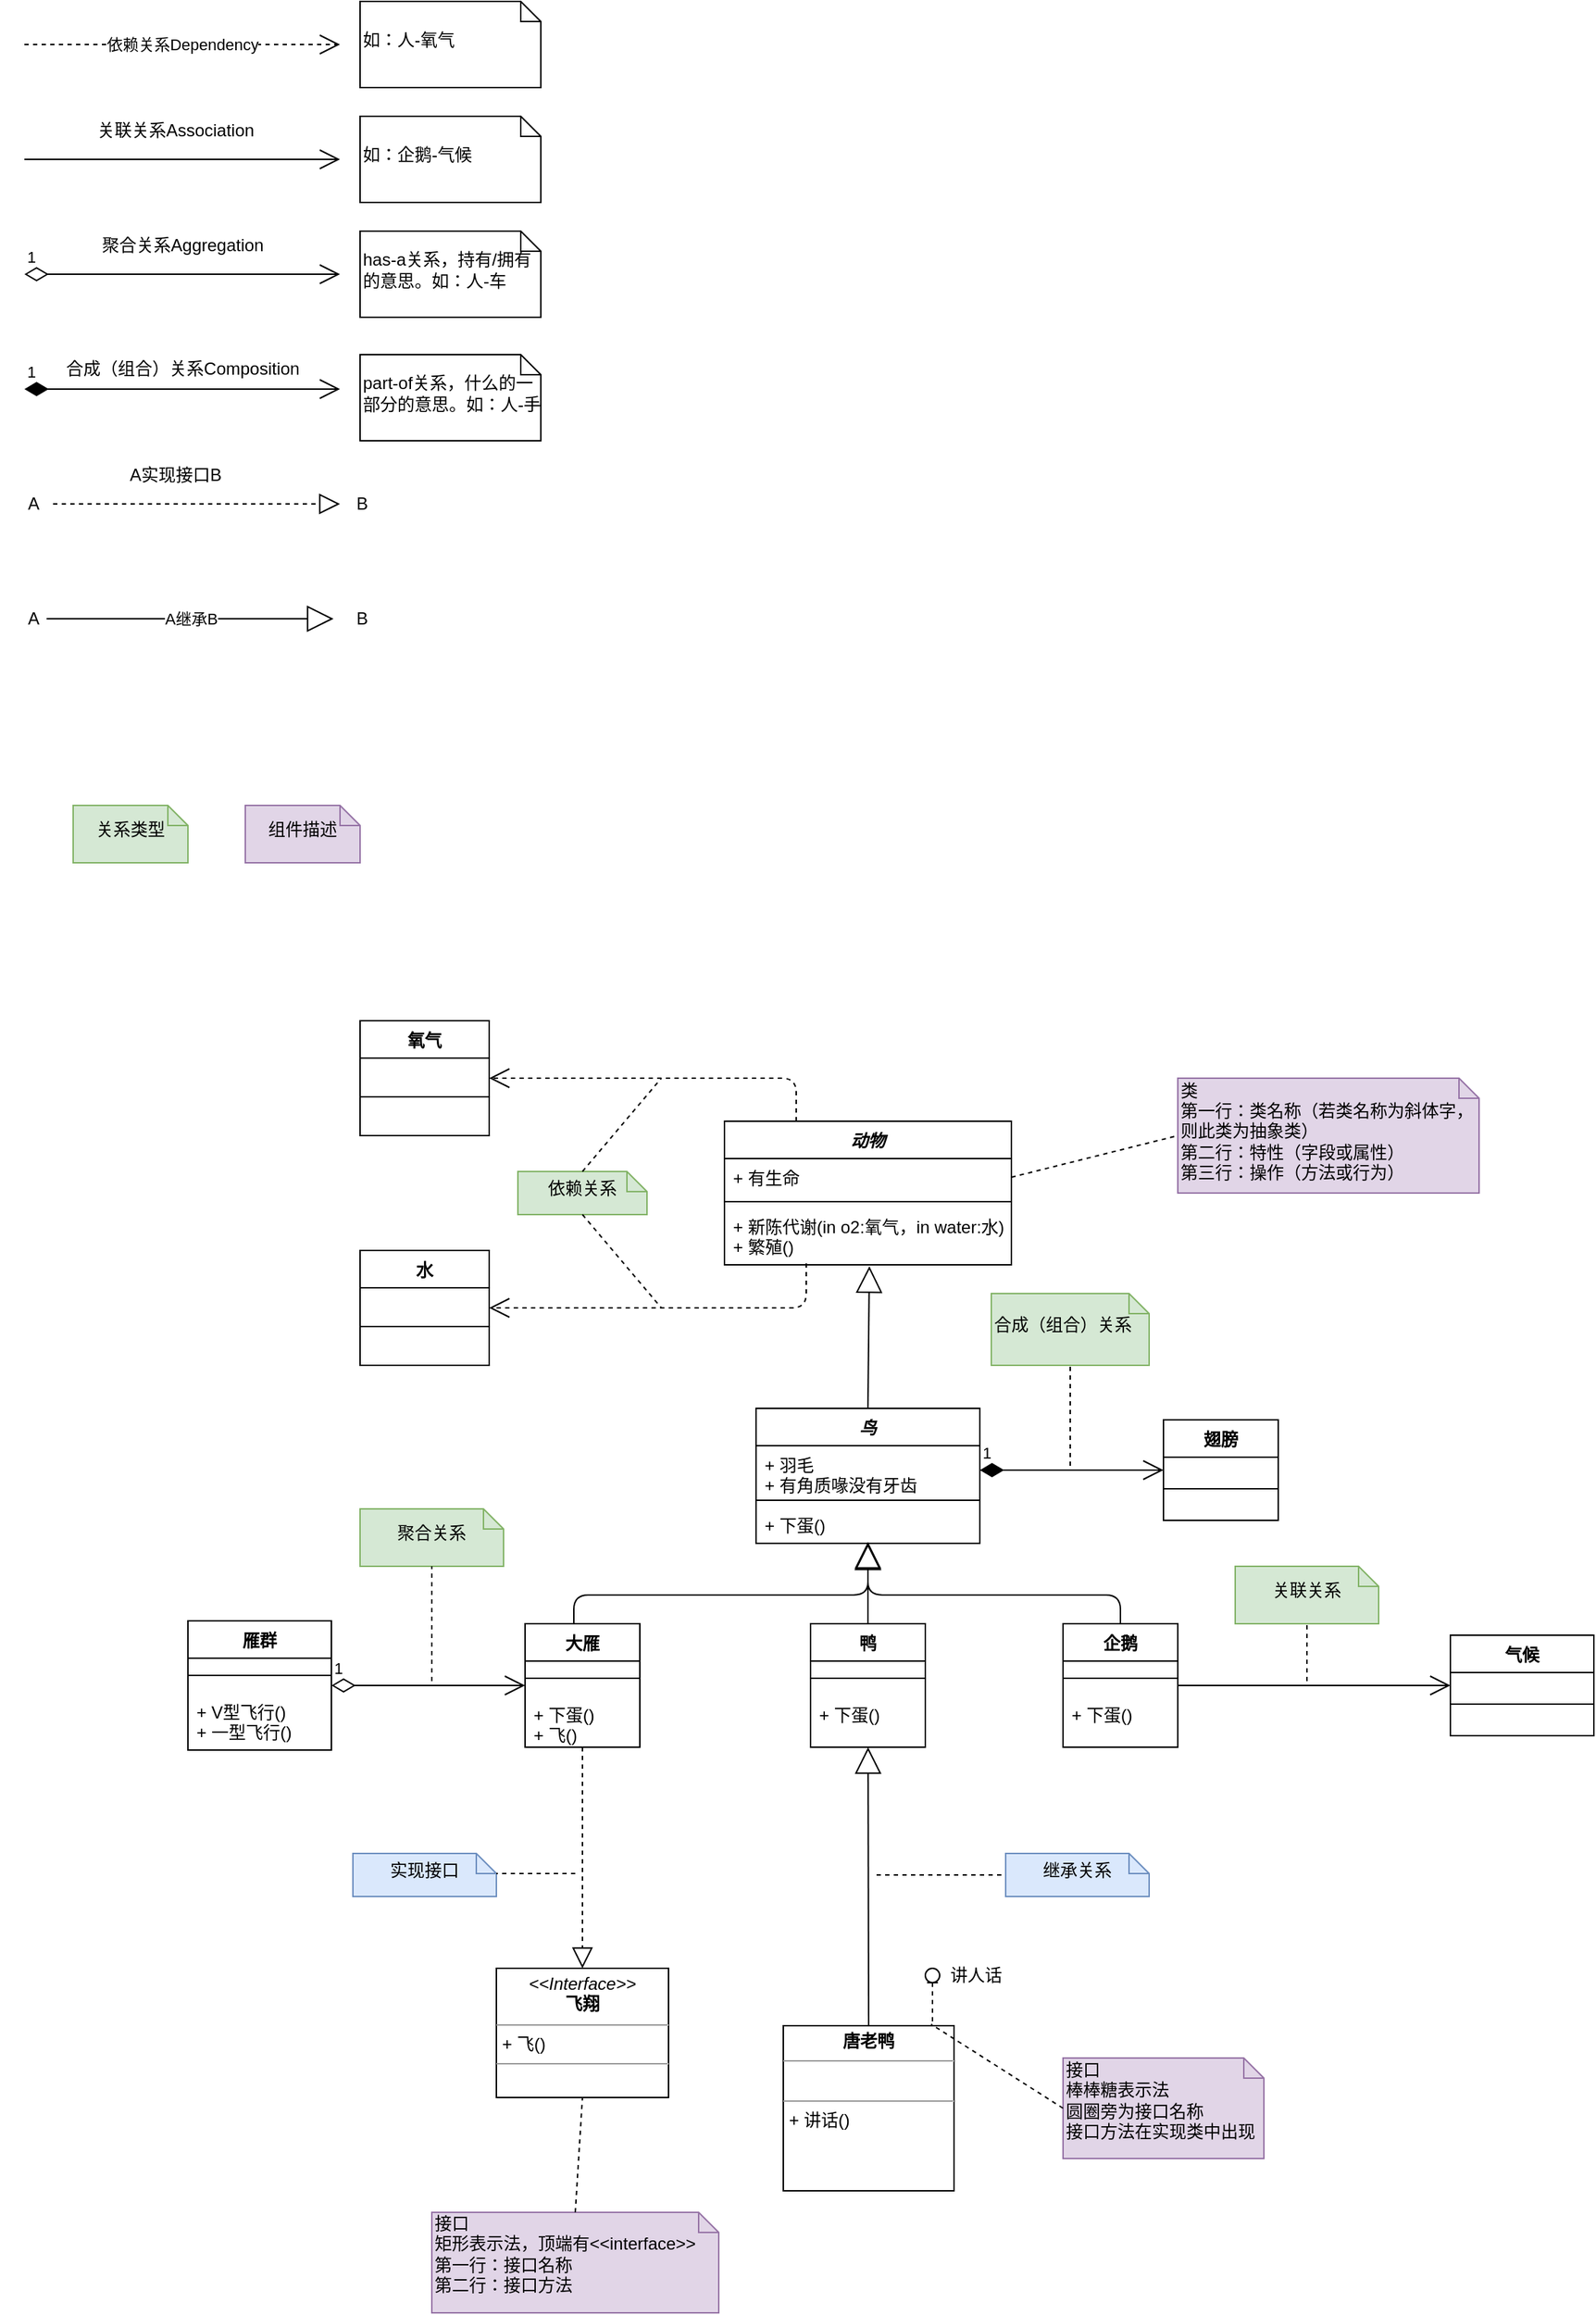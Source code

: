 <mxfile version="12.7.0" type="github">
  <diagram id="C5RBs43oDa-KdzZeNtuy" name="Page-1">
    <mxGraphModel dx="1185" dy="662" grid="1" gridSize="10" guides="1" tooltips="1" connect="1" arrows="1" fold="1" page="1" pageScale="1" pageWidth="1169" pageHeight="1654" math="0" shadow="0">
      <root>
        <mxCell id="WIyWlLk6GJQsqaUBKTNV-0"/>
        <mxCell id="WIyWlLk6GJQsqaUBKTNV-1" parent="WIyWlLk6GJQsqaUBKTNV-0"/>
        <mxCell id="FqXf1TU0Tz_ZIfCKbDEV-4" value="动物" style="swimlane;fontStyle=3;align=center;verticalAlign=top;childLayout=stackLayout;horizontal=1;startSize=26;horizontalStack=0;resizeParent=1;resizeParentMax=0;resizeLast=0;collapsible=1;marginBottom=0;" vertex="1" parent="WIyWlLk6GJQsqaUBKTNV-1">
          <mxGeometry x="508" y="790" width="200" height="100" as="geometry"/>
        </mxCell>
        <mxCell id="FqXf1TU0Tz_ZIfCKbDEV-5" value="+ 有生命" style="text;strokeColor=none;fillColor=none;align=left;verticalAlign=top;spacingLeft=4;spacingRight=4;overflow=hidden;rotatable=0;points=[[0,0.5],[1,0.5]];portConstraint=eastwest;" vertex="1" parent="FqXf1TU0Tz_ZIfCKbDEV-4">
          <mxGeometry y="26" width="200" height="26" as="geometry"/>
        </mxCell>
        <mxCell id="FqXf1TU0Tz_ZIfCKbDEV-6" value="" style="line;strokeWidth=1;fillColor=none;align=left;verticalAlign=middle;spacingTop=-1;spacingLeft=3;spacingRight=3;rotatable=0;labelPosition=right;points=[];portConstraint=eastwest;" vertex="1" parent="FqXf1TU0Tz_ZIfCKbDEV-4">
          <mxGeometry y="52" width="200" height="8" as="geometry"/>
        </mxCell>
        <mxCell id="FqXf1TU0Tz_ZIfCKbDEV-7" value="+ 新陈代谢(in o2:氧气，in water:水)&#xa;+ 繁殖()" style="text;strokeColor=none;fillColor=none;align=left;verticalAlign=top;spacingLeft=4;spacingRight=4;overflow=hidden;rotatable=0;points=[[0,0.5],[1,0.5]];portConstraint=eastwest;" vertex="1" parent="FqXf1TU0Tz_ZIfCKbDEV-4">
          <mxGeometry y="60" width="200" height="40" as="geometry"/>
        </mxCell>
        <mxCell id="FqXf1TU0Tz_ZIfCKbDEV-8" value="氧气" style="swimlane;fontStyle=1;align=center;verticalAlign=top;childLayout=stackLayout;horizontal=1;startSize=26;horizontalStack=0;resizeParent=1;resizeParentMax=0;resizeLast=0;collapsible=1;marginBottom=0;" vertex="1" parent="WIyWlLk6GJQsqaUBKTNV-1">
          <mxGeometry x="254" y="720" width="90" height="80" as="geometry"/>
        </mxCell>
        <mxCell id="FqXf1TU0Tz_ZIfCKbDEV-10" value="" style="line;strokeWidth=1;fillColor=none;align=left;verticalAlign=middle;spacingTop=-1;spacingLeft=3;spacingRight=3;rotatable=0;labelPosition=right;points=[];portConstraint=eastwest;" vertex="1" parent="FqXf1TU0Tz_ZIfCKbDEV-8">
          <mxGeometry y="26" width="90" height="54" as="geometry"/>
        </mxCell>
        <mxCell id="FqXf1TU0Tz_ZIfCKbDEV-13" value="水" style="swimlane;fontStyle=1;align=center;verticalAlign=top;childLayout=stackLayout;horizontal=1;startSize=26;horizontalStack=0;resizeParent=1;resizeParentMax=0;resizeLast=0;collapsible=1;marginBottom=0;" vertex="1" parent="WIyWlLk6GJQsqaUBKTNV-1">
          <mxGeometry x="254" y="880" width="90" height="80" as="geometry"/>
        </mxCell>
        <mxCell id="FqXf1TU0Tz_ZIfCKbDEV-14" value="" style="line;strokeWidth=1;fillColor=none;align=left;verticalAlign=middle;spacingTop=-1;spacingLeft=3;spacingRight=3;rotatable=0;labelPosition=right;points=[];portConstraint=eastwest;" vertex="1" parent="FqXf1TU0Tz_ZIfCKbDEV-13">
          <mxGeometry y="26" width="90" height="54" as="geometry"/>
        </mxCell>
        <mxCell id="FqXf1TU0Tz_ZIfCKbDEV-15" value="" style="endArrow=open;endSize=12;dashed=1;html=1;exitX=0.285;exitY=0.975;exitDx=0;exitDy=0;exitPerimeter=0;entryX=1;entryY=0.5;entryDx=0;entryDy=0;" edge="1" parent="WIyWlLk6GJQsqaUBKTNV-1" source="FqXf1TU0Tz_ZIfCKbDEV-7" target="FqXf1TU0Tz_ZIfCKbDEV-13">
          <mxGeometry width="160" relative="1" as="geometry">
            <mxPoint x="254" y="1010" as="sourcePoint"/>
            <mxPoint x="414" y="1010" as="targetPoint"/>
            <Array as="points">
              <mxPoint x="565" y="920"/>
            </Array>
          </mxGeometry>
        </mxCell>
        <mxCell id="FqXf1TU0Tz_ZIfCKbDEV-16" value="" style="endArrow=open;endSize=12;dashed=1;html=1;exitX=0.25;exitY=0;exitDx=0;exitDy=0;entryX=1;entryY=0.5;entryDx=0;entryDy=0;" edge="1" parent="WIyWlLk6GJQsqaUBKTNV-1" source="FqXf1TU0Tz_ZIfCKbDEV-4" target="FqXf1TU0Tz_ZIfCKbDEV-8">
          <mxGeometry width="160" relative="1" as="geometry">
            <mxPoint x="534" y="750" as="sourcePoint"/>
            <mxPoint x="374" y="750" as="targetPoint"/>
            <Array as="points">
              <mxPoint x="558" y="760"/>
            </Array>
          </mxGeometry>
        </mxCell>
        <mxCell id="FqXf1TU0Tz_ZIfCKbDEV-17" value="依赖关系" style="shape=note;whiteSpace=wrap;html=1;size=14;verticalAlign=middle;align=center;spacingTop=-6;fillColor=#d5e8d4;strokeColor=#82b366;" vertex="1" parent="WIyWlLk6GJQsqaUBKTNV-1">
          <mxGeometry x="364" y="825" width="90" height="30" as="geometry"/>
        </mxCell>
        <mxCell id="FqXf1TU0Tz_ZIfCKbDEV-18" value="" style="endArrow=none;dashed=1;html=1;exitX=0.5;exitY=0;exitDx=0;exitDy=0;exitPerimeter=0;" edge="1" parent="WIyWlLk6GJQsqaUBKTNV-1" source="FqXf1TU0Tz_ZIfCKbDEV-17">
          <mxGeometry width="50" height="50" relative="1" as="geometry">
            <mxPoint x="404" y="825" as="sourcePoint"/>
            <mxPoint x="464" y="760" as="targetPoint"/>
          </mxGeometry>
        </mxCell>
        <mxCell id="FqXf1TU0Tz_ZIfCKbDEV-19" value="" style="endArrow=none;dashed=1;html=1;exitX=0.5;exitY=1;exitDx=0;exitDy=0;exitPerimeter=0;" edge="1" parent="WIyWlLk6GJQsqaUBKTNV-1" source="FqXf1TU0Tz_ZIfCKbDEV-17">
          <mxGeometry width="50" height="50" relative="1" as="geometry">
            <mxPoint x="414" y="835" as="sourcePoint"/>
            <mxPoint x="464" y="920" as="targetPoint"/>
          </mxGeometry>
        </mxCell>
        <mxCell id="FqXf1TU0Tz_ZIfCKbDEV-20" value="类&lt;br&gt;第一行：类名称（若类名称为斜体字，则此类为抽象类）&lt;br&gt;第二行：特性（字段或属性）&lt;br&gt;第三行：操作（方法或行为）" style="shape=note;whiteSpace=wrap;html=1;size=14;verticalAlign=middle;align=left;spacingTop=-6;fillColor=#e1d5e7;strokeColor=#9673a6;" vertex="1" parent="WIyWlLk6GJQsqaUBKTNV-1">
          <mxGeometry x="824" y="760" width="210" height="80" as="geometry"/>
        </mxCell>
        <mxCell id="FqXf1TU0Tz_ZIfCKbDEV-21" value="" style="endArrow=none;dashed=1;html=1;entryX=0;entryY=0.5;entryDx=0;entryDy=0;entryPerimeter=0;exitX=1;exitY=0.5;exitDx=0;exitDy=0;" edge="1" parent="WIyWlLk6GJQsqaUBKTNV-1" source="FqXf1TU0Tz_ZIfCKbDEV-5" target="FqXf1TU0Tz_ZIfCKbDEV-20">
          <mxGeometry width="50" height="50" relative="1" as="geometry">
            <mxPoint x="254" y="1030" as="sourcePoint"/>
            <mxPoint x="304" y="980" as="targetPoint"/>
          </mxGeometry>
        </mxCell>
        <mxCell id="FqXf1TU0Tz_ZIfCKbDEV-22" value="鸟" style="swimlane;fontStyle=3;align=center;verticalAlign=top;childLayout=stackLayout;horizontal=1;startSize=26;horizontalStack=0;resizeParent=1;resizeParentMax=0;resizeLast=0;collapsible=1;marginBottom=0;" vertex="1" parent="WIyWlLk6GJQsqaUBKTNV-1">
          <mxGeometry x="530" y="990" width="156" height="94" as="geometry"/>
        </mxCell>
        <mxCell id="FqXf1TU0Tz_ZIfCKbDEV-23" value="+ 羽毛&#xa;+ 有角质喙没有牙齿" style="text;strokeColor=none;fillColor=none;align=left;verticalAlign=top;spacingLeft=4;spacingRight=4;overflow=hidden;rotatable=0;points=[[0,0.5],[1,0.5]];portConstraint=eastwest;" vertex="1" parent="FqXf1TU0Tz_ZIfCKbDEV-22">
          <mxGeometry y="26" width="156" height="34" as="geometry"/>
        </mxCell>
        <mxCell id="FqXf1TU0Tz_ZIfCKbDEV-24" value="" style="line;strokeWidth=1;fillColor=none;align=left;verticalAlign=middle;spacingTop=-1;spacingLeft=3;spacingRight=3;rotatable=0;labelPosition=right;points=[];portConstraint=eastwest;" vertex="1" parent="FqXf1TU0Tz_ZIfCKbDEV-22">
          <mxGeometry y="60" width="156" height="8" as="geometry"/>
        </mxCell>
        <mxCell id="FqXf1TU0Tz_ZIfCKbDEV-25" value="+ 下蛋()" style="text;strokeColor=none;fillColor=none;align=left;verticalAlign=top;spacingLeft=4;spacingRight=4;overflow=hidden;rotatable=0;points=[[0,0.5],[1,0.5]];portConstraint=eastwest;" vertex="1" parent="FqXf1TU0Tz_ZIfCKbDEV-22">
          <mxGeometry y="68" width="156" height="26" as="geometry"/>
        </mxCell>
        <mxCell id="FqXf1TU0Tz_ZIfCKbDEV-27" value="翅膀" style="swimlane;fontStyle=1;align=center;verticalAlign=top;childLayout=stackLayout;horizontal=1;startSize=26;horizontalStack=0;resizeParent=1;resizeParentMax=0;resizeLast=0;collapsible=1;marginBottom=0;" vertex="1" parent="WIyWlLk6GJQsqaUBKTNV-1">
          <mxGeometry x="814" y="998" width="80" height="70" as="geometry"/>
        </mxCell>
        <mxCell id="FqXf1TU0Tz_ZIfCKbDEV-29" value="" style="line;strokeWidth=1;fillColor=none;align=left;verticalAlign=middle;spacingTop=-1;spacingLeft=3;spacingRight=3;rotatable=0;labelPosition=right;points=[];portConstraint=eastwest;" vertex="1" parent="FqXf1TU0Tz_ZIfCKbDEV-27">
          <mxGeometry y="26" width="80" height="44" as="geometry"/>
        </mxCell>
        <mxCell id="FqXf1TU0Tz_ZIfCKbDEV-37" value="1" style="endArrow=open;html=1;endSize=12;startArrow=diamondThin;startSize=14;startFill=1;edgeStyle=orthogonalEdgeStyle;align=left;verticalAlign=bottom;exitX=1;exitY=0.5;exitDx=0;exitDy=0;entryX=0;entryY=0.5;entryDx=0;entryDy=0;" edge="1" parent="WIyWlLk6GJQsqaUBKTNV-1" source="FqXf1TU0Tz_ZIfCKbDEV-23" target="FqXf1TU0Tz_ZIfCKbDEV-27">
          <mxGeometry x="-1" y="3" relative="1" as="geometry">
            <mxPoint x="254" y="1110" as="sourcePoint"/>
            <mxPoint x="414" y="1110" as="targetPoint"/>
          </mxGeometry>
        </mxCell>
        <mxCell id="FqXf1TU0Tz_ZIfCKbDEV-40" value="合成（组合）关系" style="shape=note;whiteSpace=wrap;html=1;size=14;verticalAlign=middle;align=left;spacingTop=-6;fillColor=#d5e8d4;strokeColor=#82b366;" vertex="1" parent="WIyWlLk6GJQsqaUBKTNV-1">
          <mxGeometry x="694" y="910" width="110" height="50" as="geometry"/>
        </mxCell>
        <mxCell id="FqXf1TU0Tz_ZIfCKbDEV-41" value="" style="endArrow=none;dashed=1;html=1;entryX=0.5;entryY=1;entryDx=0;entryDy=0;entryPerimeter=0;" edge="1" parent="WIyWlLk6GJQsqaUBKTNV-1" target="FqXf1TU0Tz_ZIfCKbDEV-40">
          <mxGeometry width="50" height="50" relative="1" as="geometry">
            <mxPoint x="749" y="1030" as="sourcePoint"/>
            <mxPoint x="304" y="1110" as="targetPoint"/>
          </mxGeometry>
        </mxCell>
        <mxCell id="FqXf1TU0Tz_ZIfCKbDEV-54" value="大雁" style="swimlane;fontStyle=1;align=center;verticalAlign=top;childLayout=stackLayout;horizontal=1;startSize=26;horizontalStack=0;resizeParent=1;resizeParentMax=0;resizeLast=0;collapsible=1;marginBottom=0;" vertex="1" parent="WIyWlLk6GJQsqaUBKTNV-1">
          <mxGeometry x="369" y="1140" width="80" height="86" as="geometry"/>
        </mxCell>
        <mxCell id="FqXf1TU0Tz_ZIfCKbDEV-56" value="" style="line;strokeWidth=1;fillColor=none;align=left;verticalAlign=middle;spacingTop=-1;spacingLeft=3;spacingRight=3;rotatable=0;labelPosition=right;points=[];portConstraint=eastwest;" vertex="1" parent="FqXf1TU0Tz_ZIfCKbDEV-54">
          <mxGeometry y="26" width="80" height="24" as="geometry"/>
        </mxCell>
        <mxCell id="FqXf1TU0Tz_ZIfCKbDEV-57" value="+ 下蛋()&#xa;+ 飞()" style="text;strokeColor=none;fillColor=none;align=left;verticalAlign=top;spacingLeft=4;spacingRight=4;overflow=hidden;rotatable=0;points=[[0,0.5],[1,0.5]];portConstraint=eastwest;" vertex="1" parent="FqXf1TU0Tz_ZIfCKbDEV-54">
          <mxGeometry y="50" width="80" height="36" as="geometry"/>
        </mxCell>
        <mxCell id="FqXf1TU0Tz_ZIfCKbDEV-58" value="" style="endArrow=block;endSize=16;endFill=0;html=1;entryX=0.505;entryY=1.025;entryDx=0;entryDy=0;entryPerimeter=0;exitX=0.5;exitY=0;exitDx=0;exitDy=0;" edge="1" parent="WIyWlLk6GJQsqaUBKTNV-1" source="FqXf1TU0Tz_ZIfCKbDEV-22" target="FqXf1TU0Tz_ZIfCKbDEV-7">
          <mxGeometry width="160" relative="1" as="geometry">
            <mxPoint x="254" y="1220" as="sourcePoint"/>
            <mxPoint x="414" y="1220" as="targetPoint"/>
          </mxGeometry>
        </mxCell>
        <mxCell id="FqXf1TU0Tz_ZIfCKbDEV-59" value="" style="endArrow=block;endSize=16;endFill=0;html=1;entryX=0.5;entryY=1;entryDx=0;entryDy=0;entryPerimeter=0;exitX=0.425;exitY=0;exitDx=0;exitDy=0;exitPerimeter=0;" edge="1" parent="WIyWlLk6GJQsqaUBKTNV-1" source="FqXf1TU0Tz_ZIfCKbDEV-54" target="FqXf1TU0Tz_ZIfCKbDEV-25">
          <mxGeometry width="160" relative="1" as="geometry">
            <mxPoint x="254" y="1220" as="sourcePoint"/>
            <mxPoint x="414" y="1220" as="targetPoint"/>
            <Array as="points">
              <mxPoint x="403" y="1120"/>
              <mxPoint x="608" y="1120"/>
            </Array>
          </mxGeometry>
        </mxCell>
        <mxCell id="FqXf1TU0Tz_ZIfCKbDEV-60" value="鸭" style="swimlane;fontStyle=1;align=center;verticalAlign=top;childLayout=stackLayout;horizontal=1;startSize=26;horizontalStack=0;resizeParent=1;resizeParentMax=0;resizeLast=0;collapsible=1;marginBottom=0;" vertex="1" parent="WIyWlLk6GJQsqaUBKTNV-1">
          <mxGeometry x="568" y="1140" width="80" height="86" as="geometry"/>
        </mxCell>
        <mxCell id="FqXf1TU0Tz_ZIfCKbDEV-61" value="" style="line;strokeWidth=1;fillColor=none;align=left;verticalAlign=middle;spacingTop=-1;spacingLeft=3;spacingRight=3;rotatable=0;labelPosition=right;points=[];portConstraint=eastwest;" vertex="1" parent="FqXf1TU0Tz_ZIfCKbDEV-60">
          <mxGeometry y="26" width="80" height="24" as="geometry"/>
        </mxCell>
        <mxCell id="FqXf1TU0Tz_ZIfCKbDEV-62" value="+ 下蛋()" style="text;strokeColor=none;fillColor=none;align=left;verticalAlign=top;spacingLeft=4;spacingRight=4;overflow=hidden;rotatable=0;points=[[0,0.5],[1,0.5]];portConstraint=eastwest;" vertex="1" parent="FqXf1TU0Tz_ZIfCKbDEV-60">
          <mxGeometry y="50" width="80" height="36" as="geometry"/>
        </mxCell>
        <mxCell id="FqXf1TU0Tz_ZIfCKbDEV-63" value="企鹅" style="swimlane;fontStyle=1;align=center;verticalAlign=top;childLayout=stackLayout;horizontal=1;startSize=26;horizontalStack=0;resizeParent=1;resizeParentMax=0;resizeLast=0;collapsible=1;marginBottom=0;" vertex="1" parent="WIyWlLk6GJQsqaUBKTNV-1">
          <mxGeometry x="744" y="1140" width="80" height="86" as="geometry"/>
        </mxCell>
        <mxCell id="FqXf1TU0Tz_ZIfCKbDEV-64" value="" style="line;strokeWidth=1;fillColor=none;align=left;verticalAlign=middle;spacingTop=-1;spacingLeft=3;spacingRight=3;rotatable=0;labelPosition=right;points=[];portConstraint=eastwest;" vertex="1" parent="FqXf1TU0Tz_ZIfCKbDEV-63">
          <mxGeometry y="26" width="80" height="24" as="geometry"/>
        </mxCell>
        <mxCell id="FqXf1TU0Tz_ZIfCKbDEV-65" value="+ 下蛋()" style="text;strokeColor=none;fillColor=none;align=left;verticalAlign=top;spacingLeft=4;spacingRight=4;overflow=hidden;rotatable=0;points=[[0,0.5],[1,0.5]];portConstraint=eastwest;" vertex="1" parent="FqXf1TU0Tz_ZIfCKbDEV-63">
          <mxGeometry y="50" width="80" height="36" as="geometry"/>
        </mxCell>
        <mxCell id="FqXf1TU0Tz_ZIfCKbDEV-66" value="" style="endArrow=block;endSize=16;endFill=0;html=1;entryX=0.5;entryY=0.962;entryDx=0;entryDy=0;entryPerimeter=0;exitX=0.5;exitY=0;exitDx=0;exitDy=0;" edge="1" parent="WIyWlLk6GJQsqaUBKTNV-1" source="FqXf1TU0Tz_ZIfCKbDEV-60" target="FqXf1TU0Tz_ZIfCKbDEV-25">
          <mxGeometry width="160" relative="1" as="geometry">
            <mxPoint x="254" y="1250" as="sourcePoint"/>
            <mxPoint x="604" y="1090" as="targetPoint"/>
          </mxGeometry>
        </mxCell>
        <mxCell id="FqXf1TU0Tz_ZIfCKbDEV-67" value="" style="endArrow=block;endSize=16;endFill=0;html=1;exitX=0.5;exitY=0;exitDx=0;exitDy=0;" edge="1" parent="WIyWlLk6GJQsqaUBKTNV-1" source="FqXf1TU0Tz_ZIfCKbDEV-63" target="FqXf1TU0Tz_ZIfCKbDEV-25">
          <mxGeometry x="0.14" width="160" relative="1" as="geometry">
            <mxPoint x="254" y="1250" as="sourcePoint"/>
            <mxPoint x="414" y="1250" as="targetPoint"/>
            <Array as="points">
              <mxPoint x="784" y="1120"/>
              <mxPoint x="608" y="1120"/>
            </Array>
            <mxPoint as="offset"/>
          </mxGeometry>
        </mxCell>
        <mxCell id="FqXf1TU0Tz_ZIfCKbDEV-68" value="气候" style="swimlane;fontStyle=1;align=center;verticalAlign=top;childLayout=stackLayout;horizontal=1;startSize=26;horizontalStack=0;resizeParent=1;resizeParentMax=0;resizeLast=0;collapsible=1;marginBottom=0;" vertex="1" parent="WIyWlLk6GJQsqaUBKTNV-1">
          <mxGeometry x="1014" y="1148" width="100" height="70" as="geometry"/>
        </mxCell>
        <mxCell id="FqXf1TU0Tz_ZIfCKbDEV-70" value="" style="line;strokeWidth=1;fillColor=none;align=left;verticalAlign=middle;spacingTop=-1;spacingLeft=3;spacingRight=3;rotatable=0;labelPosition=right;points=[];portConstraint=eastwest;" vertex="1" parent="FqXf1TU0Tz_ZIfCKbDEV-68">
          <mxGeometry y="26" width="100" height="44" as="geometry"/>
        </mxCell>
        <mxCell id="FqXf1TU0Tz_ZIfCKbDEV-73" value="关联关系" style="shape=note;whiteSpace=wrap;html=1;size=14;verticalAlign=middle;align=center;spacingTop=-6;fillColor=#d5e8d4;strokeColor=#82b366;" vertex="1" parent="WIyWlLk6GJQsqaUBKTNV-1">
          <mxGeometry x="864" y="1100" width="100" height="40" as="geometry"/>
        </mxCell>
        <mxCell id="FqXf1TU0Tz_ZIfCKbDEV-74" value="" style="endArrow=none;dashed=1;html=1;entryX=0.5;entryY=1;entryDx=0;entryDy=0;entryPerimeter=0;" edge="1" parent="WIyWlLk6GJQsqaUBKTNV-1" target="FqXf1TU0Tz_ZIfCKbDEV-73">
          <mxGeometry width="50" height="50" relative="1" as="geometry">
            <mxPoint x="914" y="1180" as="sourcePoint"/>
            <mxPoint x="304" y="1250" as="targetPoint"/>
          </mxGeometry>
        </mxCell>
        <mxCell id="FqXf1TU0Tz_ZIfCKbDEV-75" value="雁群" style="swimlane;fontStyle=1;align=center;verticalAlign=top;childLayout=stackLayout;horizontal=1;startSize=26;horizontalStack=0;resizeParent=1;resizeParentMax=0;resizeLast=0;collapsible=1;marginBottom=0;" vertex="1" parent="WIyWlLk6GJQsqaUBKTNV-1">
          <mxGeometry x="134" y="1138" width="100" height="90" as="geometry"/>
        </mxCell>
        <mxCell id="FqXf1TU0Tz_ZIfCKbDEV-77" value="" style="line;strokeWidth=1;fillColor=none;align=left;verticalAlign=middle;spacingTop=-1;spacingLeft=3;spacingRight=3;rotatable=0;labelPosition=right;points=[];portConstraint=eastwest;" vertex="1" parent="FqXf1TU0Tz_ZIfCKbDEV-75">
          <mxGeometry y="26" width="100" height="24" as="geometry"/>
        </mxCell>
        <mxCell id="FqXf1TU0Tz_ZIfCKbDEV-78" value="+ V型飞行()&#xa;+ 一型飞行()" style="text;strokeColor=none;fillColor=none;align=left;verticalAlign=top;spacingLeft=4;spacingRight=4;overflow=hidden;rotatable=0;points=[[0,0.5],[1,0.5]];portConstraint=eastwest;" vertex="1" parent="FqXf1TU0Tz_ZIfCKbDEV-75">
          <mxGeometry y="50" width="100" height="40" as="geometry"/>
        </mxCell>
        <mxCell id="FqXf1TU0Tz_ZIfCKbDEV-81" value="1" style="endArrow=open;html=1;endSize=12;startArrow=diamondThin;startSize=14;startFill=0;edgeStyle=orthogonalEdgeStyle;align=left;verticalAlign=bottom;" edge="1" parent="WIyWlLk6GJQsqaUBKTNV-1" source="FqXf1TU0Tz_ZIfCKbDEV-75" target="FqXf1TU0Tz_ZIfCKbDEV-54">
          <mxGeometry x="-1" y="3" relative="1" as="geometry">
            <mxPoint x="144" y="1250" as="sourcePoint"/>
            <mxPoint x="304" y="1250" as="targetPoint"/>
          </mxGeometry>
        </mxCell>
        <mxCell id="FqXf1TU0Tz_ZIfCKbDEV-82" value="聚合关系" style="shape=note;whiteSpace=wrap;html=1;size=14;verticalAlign=middle;align=center;spacingTop=-6;fillColor=#d5e8d4;strokeColor=#82b366;" vertex="1" parent="WIyWlLk6GJQsqaUBKTNV-1">
          <mxGeometry x="254" y="1060" width="100" height="40" as="geometry"/>
        </mxCell>
        <mxCell id="FqXf1TU0Tz_ZIfCKbDEV-83" value="" style="endArrow=none;dashed=1;html=1;entryX=0.5;entryY=1;entryDx=0;entryDy=0;entryPerimeter=0;" edge="1" parent="WIyWlLk6GJQsqaUBKTNV-1" target="FqXf1TU0Tz_ZIfCKbDEV-82">
          <mxGeometry width="50" height="50" relative="1" as="geometry">
            <mxPoint x="304" y="1180" as="sourcePoint"/>
            <mxPoint x="184" y="1250" as="targetPoint"/>
          </mxGeometry>
        </mxCell>
        <mxCell id="FqXf1TU0Tz_ZIfCKbDEV-89" value="&lt;p style=&quot;margin: 0px ; margin-top: 4px ; text-align: center&quot;&gt;&lt;i&gt;&amp;lt;&amp;lt;Interface&amp;gt;&amp;gt;&lt;/i&gt;&lt;br&gt;&lt;b&gt;飞翔&lt;/b&gt;&lt;/p&gt;&lt;hr size=&quot;1&quot;&gt;&lt;p style=&quot;margin: 0px ; margin-left: 4px&quot;&gt;+ 飞()&lt;br&gt;&lt;/p&gt;&lt;hr size=&quot;1&quot;&gt;&lt;p style=&quot;margin: 0px ; margin-left: 4px&quot;&gt;&lt;br&gt;&lt;/p&gt;" style="verticalAlign=top;align=left;overflow=fill;fontSize=12;fontFamily=Helvetica;html=1;" vertex="1" parent="WIyWlLk6GJQsqaUBKTNV-1">
          <mxGeometry x="349" y="1380" width="120" height="90" as="geometry"/>
        </mxCell>
        <mxCell id="FqXf1TU0Tz_ZIfCKbDEV-90" value="" style="endArrow=open;endFill=1;endSize=12;html=1;entryX=0;entryY=0.5;entryDx=0;entryDy=0;exitX=1;exitY=0.5;exitDx=0;exitDy=0;" edge="1" parent="WIyWlLk6GJQsqaUBKTNV-1" source="FqXf1TU0Tz_ZIfCKbDEV-63" target="FqXf1TU0Tz_ZIfCKbDEV-68">
          <mxGeometry width="160" relative="1" as="geometry">
            <mxPoint x="134" y="1420" as="sourcePoint"/>
            <mxPoint x="294" y="1420" as="targetPoint"/>
          </mxGeometry>
        </mxCell>
        <mxCell id="FqXf1TU0Tz_ZIfCKbDEV-91" value="" style="endArrow=block;dashed=1;endFill=0;endSize=12;html=1;entryX=0.5;entryY=0;entryDx=0;entryDy=0;" edge="1" parent="WIyWlLk6GJQsqaUBKTNV-1" source="FqXf1TU0Tz_ZIfCKbDEV-54" target="FqXf1TU0Tz_ZIfCKbDEV-89">
          <mxGeometry width="160" relative="1" as="geometry">
            <mxPoint x="134" y="1420" as="sourcePoint"/>
            <mxPoint x="294" y="1420" as="targetPoint"/>
          </mxGeometry>
        </mxCell>
        <mxCell id="FqXf1TU0Tz_ZIfCKbDEV-93" value="实现接口" style="shape=note;whiteSpace=wrap;html=1;size=14;verticalAlign=middle;align=center;spacingTop=-6;fillColor=#dae8fc;strokeColor=#6c8ebf;" vertex="1" parent="WIyWlLk6GJQsqaUBKTNV-1">
          <mxGeometry x="249" y="1300" width="100" height="30" as="geometry"/>
        </mxCell>
        <mxCell id="FqXf1TU0Tz_ZIfCKbDEV-94" value="" style="endArrow=none;dashed=1;html=1;entryX=0;entryY=0;entryDx=100;entryDy=14;entryPerimeter=0;" edge="1" parent="WIyWlLk6GJQsqaUBKTNV-1" target="FqXf1TU0Tz_ZIfCKbDEV-93">
          <mxGeometry width="50" height="50" relative="1" as="geometry">
            <mxPoint x="404" y="1314" as="sourcePoint"/>
            <mxPoint x="184" y="1490" as="targetPoint"/>
          </mxGeometry>
        </mxCell>
        <mxCell id="FqXf1TU0Tz_ZIfCKbDEV-95" value="&lt;p style=&quot;margin: 0px ; margin-top: 4px ; text-align: center&quot;&gt;&lt;b&gt;唐老鸭&lt;/b&gt;&lt;/p&gt;&lt;hr size=&quot;1&quot;&gt;&lt;p style=&quot;margin: 0px ; margin-left: 4px&quot;&gt;&lt;br&gt;&lt;/p&gt;&lt;hr size=&quot;1&quot;&gt;&lt;p style=&quot;margin: 0px ; margin-left: 4px&quot;&gt;+ 讲话()&lt;/p&gt;" style="verticalAlign=top;align=left;overflow=fill;fontSize=12;fontFamily=Helvetica;html=1;" vertex="1" parent="WIyWlLk6GJQsqaUBKTNV-1">
          <mxGeometry x="549" y="1420" width="119" height="115" as="geometry"/>
        </mxCell>
        <mxCell id="FqXf1TU0Tz_ZIfCKbDEV-96" value="" style="endArrow=block;endSize=16;endFill=0;html=1;exitX=0.5;exitY=0;exitDx=0;exitDy=0;" edge="1" parent="WIyWlLk6GJQsqaUBKTNV-1" source="FqXf1TU0Tz_ZIfCKbDEV-95" target="FqXf1TU0Tz_ZIfCKbDEV-60">
          <mxGeometry width="160" relative="1" as="geometry">
            <mxPoint x="134" y="1490" as="sourcePoint"/>
            <mxPoint x="294" y="1490" as="targetPoint"/>
          </mxGeometry>
        </mxCell>
        <mxCell id="FqXf1TU0Tz_ZIfCKbDEV-97" value="继承关系" style="shape=note;whiteSpace=wrap;html=1;size=14;verticalAlign=middle;align=center;spacingTop=-6;fillColor=#dae8fc;strokeColor=#6c8ebf;" vertex="1" parent="WIyWlLk6GJQsqaUBKTNV-1">
          <mxGeometry x="704" y="1300" width="100" height="30" as="geometry"/>
        </mxCell>
        <mxCell id="FqXf1TU0Tz_ZIfCKbDEV-98" value="" style="endArrow=none;dashed=1;html=1;entryX=0;entryY=0.5;entryDx=0;entryDy=0;entryPerimeter=0;" edge="1" parent="WIyWlLk6GJQsqaUBKTNV-1" target="FqXf1TU0Tz_ZIfCKbDEV-97">
          <mxGeometry width="50" height="50" relative="1" as="geometry">
            <mxPoint x="614" y="1315" as="sourcePoint"/>
            <mxPoint x="184" y="1490" as="targetPoint"/>
          </mxGeometry>
        </mxCell>
        <mxCell id="FqXf1TU0Tz_ZIfCKbDEV-99" value="接口&lt;br&gt;矩形表示法，顶端有&amp;lt;&amp;lt;interface&amp;gt;&amp;gt;&lt;br&gt;第一行：接口名称&lt;br&gt;第二行：接口方法" style="shape=note;whiteSpace=wrap;html=1;size=14;verticalAlign=top;align=left;spacingTop=-6;fillColor=#e1d5e7;strokeColor=#9673a6;" vertex="1" parent="WIyWlLk6GJQsqaUBKTNV-1">
          <mxGeometry x="304" y="1550" width="200" height="70" as="geometry"/>
        </mxCell>
        <mxCell id="FqXf1TU0Tz_ZIfCKbDEV-100" value="" style="endArrow=none;dashed=1;html=1;entryX=0.5;entryY=1;entryDx=0;entryDy=0;exitX=0.5;exitY=0;exitDx=0;exitDy=0;exitPerimeter=0;" edge="1" parent="WIyWlLk6GJQsqaUBKTNV-1" source="FqXf1TU0Tz_ZIfCKbDEV-99" target="FqXf1TU0Tz_ZIfCKbDEV-89">
          <mxGeometry width="50" height="50" relative="1" as="geometry">
            <mxPoint x="134" y="1690" as="sourcePoint"/>
            <mxPoint x="184" y="1640" as="targetPoint"/>
          </mxGeometry>
        </mxCell>
        <mxCell id="FqXf1TU0Tz_ZIfCKbDEV-101" value="" style="shape=umlLifeline;participant=umlEntity;perimeter=lifelinePerimeter;whiteSpace=wrap;html=1;container=1;collapsible=0;recursiveResize=0;verticalAlign=top;spacingTop=36;labelBackgroundColor=#ffffff;outlineConnect=0;align=center;size=10;" vertex="1" parent="WIyWlLk6GJQsqaUBKTNV-1">
          <mxGeometry x="648" y="1380" width="10" height="40" as="geometry"/>
        </mxCell>
        <mxCell id="FqXf1TU0Tz_ZIfCKbDEV-102" value="讲人话" style="text;html=1;align=center;verticalAlign=middle;resizable=0;points=[];autosize=1;" vertex="1" parent="WIyWlLk6GJQsqaUBKTNV-1">
          <mxGeometry x="658" y="1375" width="50" height="20" as="geometry"/>
        </mxCell>
        <mxCell id="FqXf1TU0Tz_ZIfCKbDEV-103" value="接口&lt;br&gt;棒棒糖表示法&lt;br&gt;圆圈旁为接口名称&lt;br&gt;接口方法在实现类中出现" style="shape=note;whiteSpace=wrap;html=1;size=14;verticalAlign=top;align=left;spacingTop=-6;fillColor=#e1d5e7;strokeColor=#9673a6;" vertex="1" parent="WIyWlLk6GJQsqaUBKTNV-1">
          <mxGeometry x="744" y="1442.5" width="140" height="70" as="geometry"/>
        </mxCell>
        <mxCell id="FqXf1TU0Tz_ZIfCKbDEV-104" value="" style="endArrow=none;dashed=1;html=1;entryX=0.866;entryY=-0.009;entryDx=0;entryDy=0;entryPerimeter=0;exitX=0;exitY=0.5;exitDx=0;exitDy=0;exitPerimeter=0;" edge="1" parent="WIyWlLk6GJQsqaUBKTNV-1" source="FqXf1TU0Tz_ZIfCKbDEV-103" target="FqXf1TU0Tz_ZIfCKbDEV-95">
          <mxGeometry width="50" height="50" relative="1" as="geometry">
            <mxPoint x="134" y="1690" as="sourcePoint"/>
            <mxPoint x="184" y="1640" as="targetPoint"/>
          </mxGeometry>
        </mxCell>
        <mxCell id="FqXf1TU0Tz_ZIfCKbDEV-105" value="组件描述" style="shape=note;whiteSpace=wrap;html=1;size=14;verticalAlign=middle;align=center;spacingTop=-6;fillColor=#e1d5e7;strokeColor=#9673a6;" vertex="1" parent="WIyWlLk6GJQsqaUBKTNV-1">
          <mxGeometry x="174" y="570" width="80" height="40" as="geometry"/>
        </mxCell>
        <mxCell id="FqXf1TU0Tz_ZIfCKbDEV-106" value="关系类型" style="shape=note;whiteSpace=wrap;html=1;size=14;verticalAlign=middle;align=center;spacingTop=-6;fillColor=#d5e8d4;strokeColor=#82b366;" vertex="1" parent="WIyWlLk6GJQsqaUBKTNV-1">
          <mxGeometry x="54" y="570" width="80" height="40" as="geometry"/>
        </mxCell>
        <mxCell id="FqXf1TU0Tz_ZIfCKbDEV-107" value="依赖关系Dependency" style="endArrow=open;endSize=12;dashed=1;html=1;" edge="1" parent="WIyWlLk6GJQsqaUBKTNV-1">
          <mxGeometry width="160" relative="1" as="geometry">
            <mxPoint x="20" y="40" as="sourcePoint"/>
            <mxPoint x="240" y="40" as="targetPoint"/>
          </mxGeometry>
        </mxCell>
        <mxCell id="FqXf1TU0Tz_ZIfCKbDEV-108" value="" style="endArrow=open;endFill=1;endSize=12;html=1;" edge="1" parent="WIyWlLk6GJQsqaUBKTNV-1">
          <mxGeometry width="160" relative="1" as="geometry">
            <mxPoint x="20" y="120" as="sourcePoint"/>
            <mxPoint x="240" y="120" as="targetPoint"/>
          </mxGeometry>
        </mxCell>
        <mxCell id="FqXf1TU0Tz_ZIfCKbDEV-109" value="关联关系Association" style="text;html=1;align=center;verticalAlign=middle;resizable=0;points=[];autosize=1;" vertex="1" parent="WIyWlLk6GJQsqaUBKTNV-1">
          <mxGeometry x="65" y="90" width="120" height="20" as="geometry"/>
        </mxCell>
        <mxCell id="FqXf1TU0Tz_ZIfCKbDEV-110" value="1" style="endArrow=open;html=1;endSize=12;startArrow=diamondThin;startSize=14;startFill=0;edgeStyle=orthogonalEdgeStyle;align=left;verticalAlign=bottom;" edge="1" parent="WIyWlLk6GJQsqaUBKTNV-1">
          <mxGeometry x="-1" y="3" relative="1" as="geometry">
            <mxPoint x="20" y="200" as="sourcePoint"/>
            <mxPoint x="240" y="200" as="targetPoint"/>
          </mxGeometry>
        </mxCell>
        <mxCell id="FqXf1TU0Tz_ZIfCKbDEV-111" value="聚合关系Aggregation" style="text;html=1;align=center;verticalAlign=middle;resizable=0;points=[];autosize=1;" vertex="1" parent="WIyWlLk6GJQsqaUBKTNV-1">
          <mxGeometry x="65" y="170" width="130" height="20" as="geometry"/>
        </mxCell>
        <mxCell id="FqXf1TU0Tz_ZIfCKbDEV-112" value="1" style="endArrow=open;html=1;endSize=12;startArrow=diamondThin;startSize=14;startFill=1;edgeStyle=orthogonalEdgeStyle;align=left;verticalAlign=bottom;" edge="1" parent="WIyWlLk6GJQsqaUBKTNV-1">
          <mxGeometry x="-1" y="3" relative="1" as="geometry">
            <mxPoint x="20" y="280" as="sourcePoint"/>
            <mxPoint x="240" y="280" as="targetPoint"/>
          </mxGeometry>
        </mxCell>
        <mxCell id="FqXf1TU0Tz_ZIfCKbDEV-113" value="合成（组合）关系Composition" style="text;html=1;align=center;verticalAlign=middle;resizable=0;points=[];autosize=1;" vertex="1" parent="WIyWlLk6GJQsqaUBKTNV-1">
          <mxGeometry x="40" y="256" width="180" height="20" as="geometry"/>
        </mxCell>
        <mxCell id="FqXf1TU0Tz_ZIfCKbDEV-114" value="A继承B" style="endArrow=block;endSize=16;endFill=0;html=1;" edge="1" parent="WIyWlLk6GJQsqaUBKTNV-1">
          <mxGeometry width="160" relative="1" as="geometry">
            <mxPoint x="35.5" y="440" as="sourcePoint"/>
            <mxPoint x="235.5" y="440" as="targetPoint"/>
          </mxGeometry>
        </mxCell>
        <mxCell id="FqXf1TU0Tz_ZIfCKbDEV-117" value="A" style="text;html=1;align=center;verticalAlign=middle;resizable=0;points=[];autosize=1;" vertex="1" parent="WIyWlLk6GJQsqaUBKTNV-1">
          <mxGeometry x="15.5" y="430" width="20" height="20" as="geometry"/>
        </mxCell>
        <mxCell id="FqXf1TU0Tz_ZIfCKbDEV-118" value="B" style="text;html=1;align=center;verticalAlign=middle;resizable=0;points=[];autosize=1;" vertex="1" parent="WIyWlLk6GJQsqaUBKTNV-1">
          <mxGeometry x="244.5" y="430" width="20" height="20" as="geometry"/>
        </mxCell>
        <mxCell id="FqXf1TU0Tz_ZIfCKbDEV-119" value="" style="endArrow=block;dashed=1;endFill=0;endSize=12;html=1;" edge="1" parent="WIyWlLk6GJQsqaUBKTNV-1">
          <mxGeometry width="160" relative="1" as="geometry">
            <mxPoint x="40" y="360" as="sourcePoint"/>
            <mxPoint x="240" y="360" as="targetPoint"/>
          </mxGeometry>
        </mxCell>
        <mxCell id="FqXf1TU0Tz_ZIfCKbDEV-120" value="A实现接口B" style="text;html=1;align=center;verticalAlign=middle;resizable=0;points=[];autosize=1;" vertex="1" parent="WIyWlLk6GJQsqaUBKTNV-1">
          <mxGeometry x="85" y="330" width="80" height="20" as="geometry"/>
        </mxCell>
        <mxCell id="FqXf1TU0Tz_ZIfCKbDEV-121" value="A" style="text;html=1;align=center;verticalAlign=middle;resizable=0;points=[];autosize=1;" vertex="1" parent="WIyWlLk6GJQsqaUBKTNV-1">
          <mxGeometry x="15.5" y="350" width="20" height="20" as="geometry"/>
        </mxCell>
        <mxCell id="FqXf1TU0Tz_ZIfCKbDEV-122" value="B" style="text;html=1;align=center;verticalAlign=middle;resizable=0;points=[];autosize=1;" vertex="1" parent="WIyWlLk6GJQsqaUBKTNV-1">
          <mxGeometry x="244.5" y="350" width="20" height="20" as="geometry"/>
        </mxCell>
        <mxCell id="FqXf1TU0Tz_ZIfCKbDEV-123" value="has-a关系，持有/拥有的意思。如：人-车" style="shape=note;whiteSpace=wrap;html=1;size=14;verticalAlign=middle;align=left;spacingTop=-6;" vertex="1" parent="WIyWlLk6GJQsqaUBKTNV-1">
          <mxGeometry x="254" y="170" width="126" height="60" as="geometry"/>
        </mxCell>
        <mxCell id="FqXf1TU0Tz_ZIfCKbDEV-124" value="part-of关系，什么的一部分的意思。如：人-手" style="shape=note;whiteSpace=wrap;html=1;size=14;verticalAlign=middle;align=left;spacingTop=-6;" vertex="1" parent="WIyWlLk6GJQsqaUBKTNV-1">
          <mxGeometry x="254" y="256" width="126" height="60" as="geometry"/>
        </mxCell>
        <mxCell id="FqXf1TU0Tz_ZIfCKbDEV-125" value="如：人-氧气" style="shape=note;whiteSpace=wrap;html=1;size=14;verticalAlign=middle;align=left;spacingTop=-6;" vertex="1" parent="WIyWlLk6GJQsqaUBKTNV-1">
          <mxGeometry x="254" y="10" width="126" height="60" as="geometry"/>
        </mxCell>
        <mxCell id="FqXf1TU0Tz_ZIfCKbDEV-126" value="如：企鹅-气候" style="shape=note;whiteSpace=wrap;html=1;size=14;verticalAlign=middle;align=left;spacingTop=-6;" vertex="1" parent="WIyWlLk6GJQsqaUBKTNV-1">
          <mxGeometry x="254" y="90" width="126" height="60" as="geometry"/>
        </mxCell>
      </root>
    </mxGraphModel>
  </diagram>
</mxfile>
